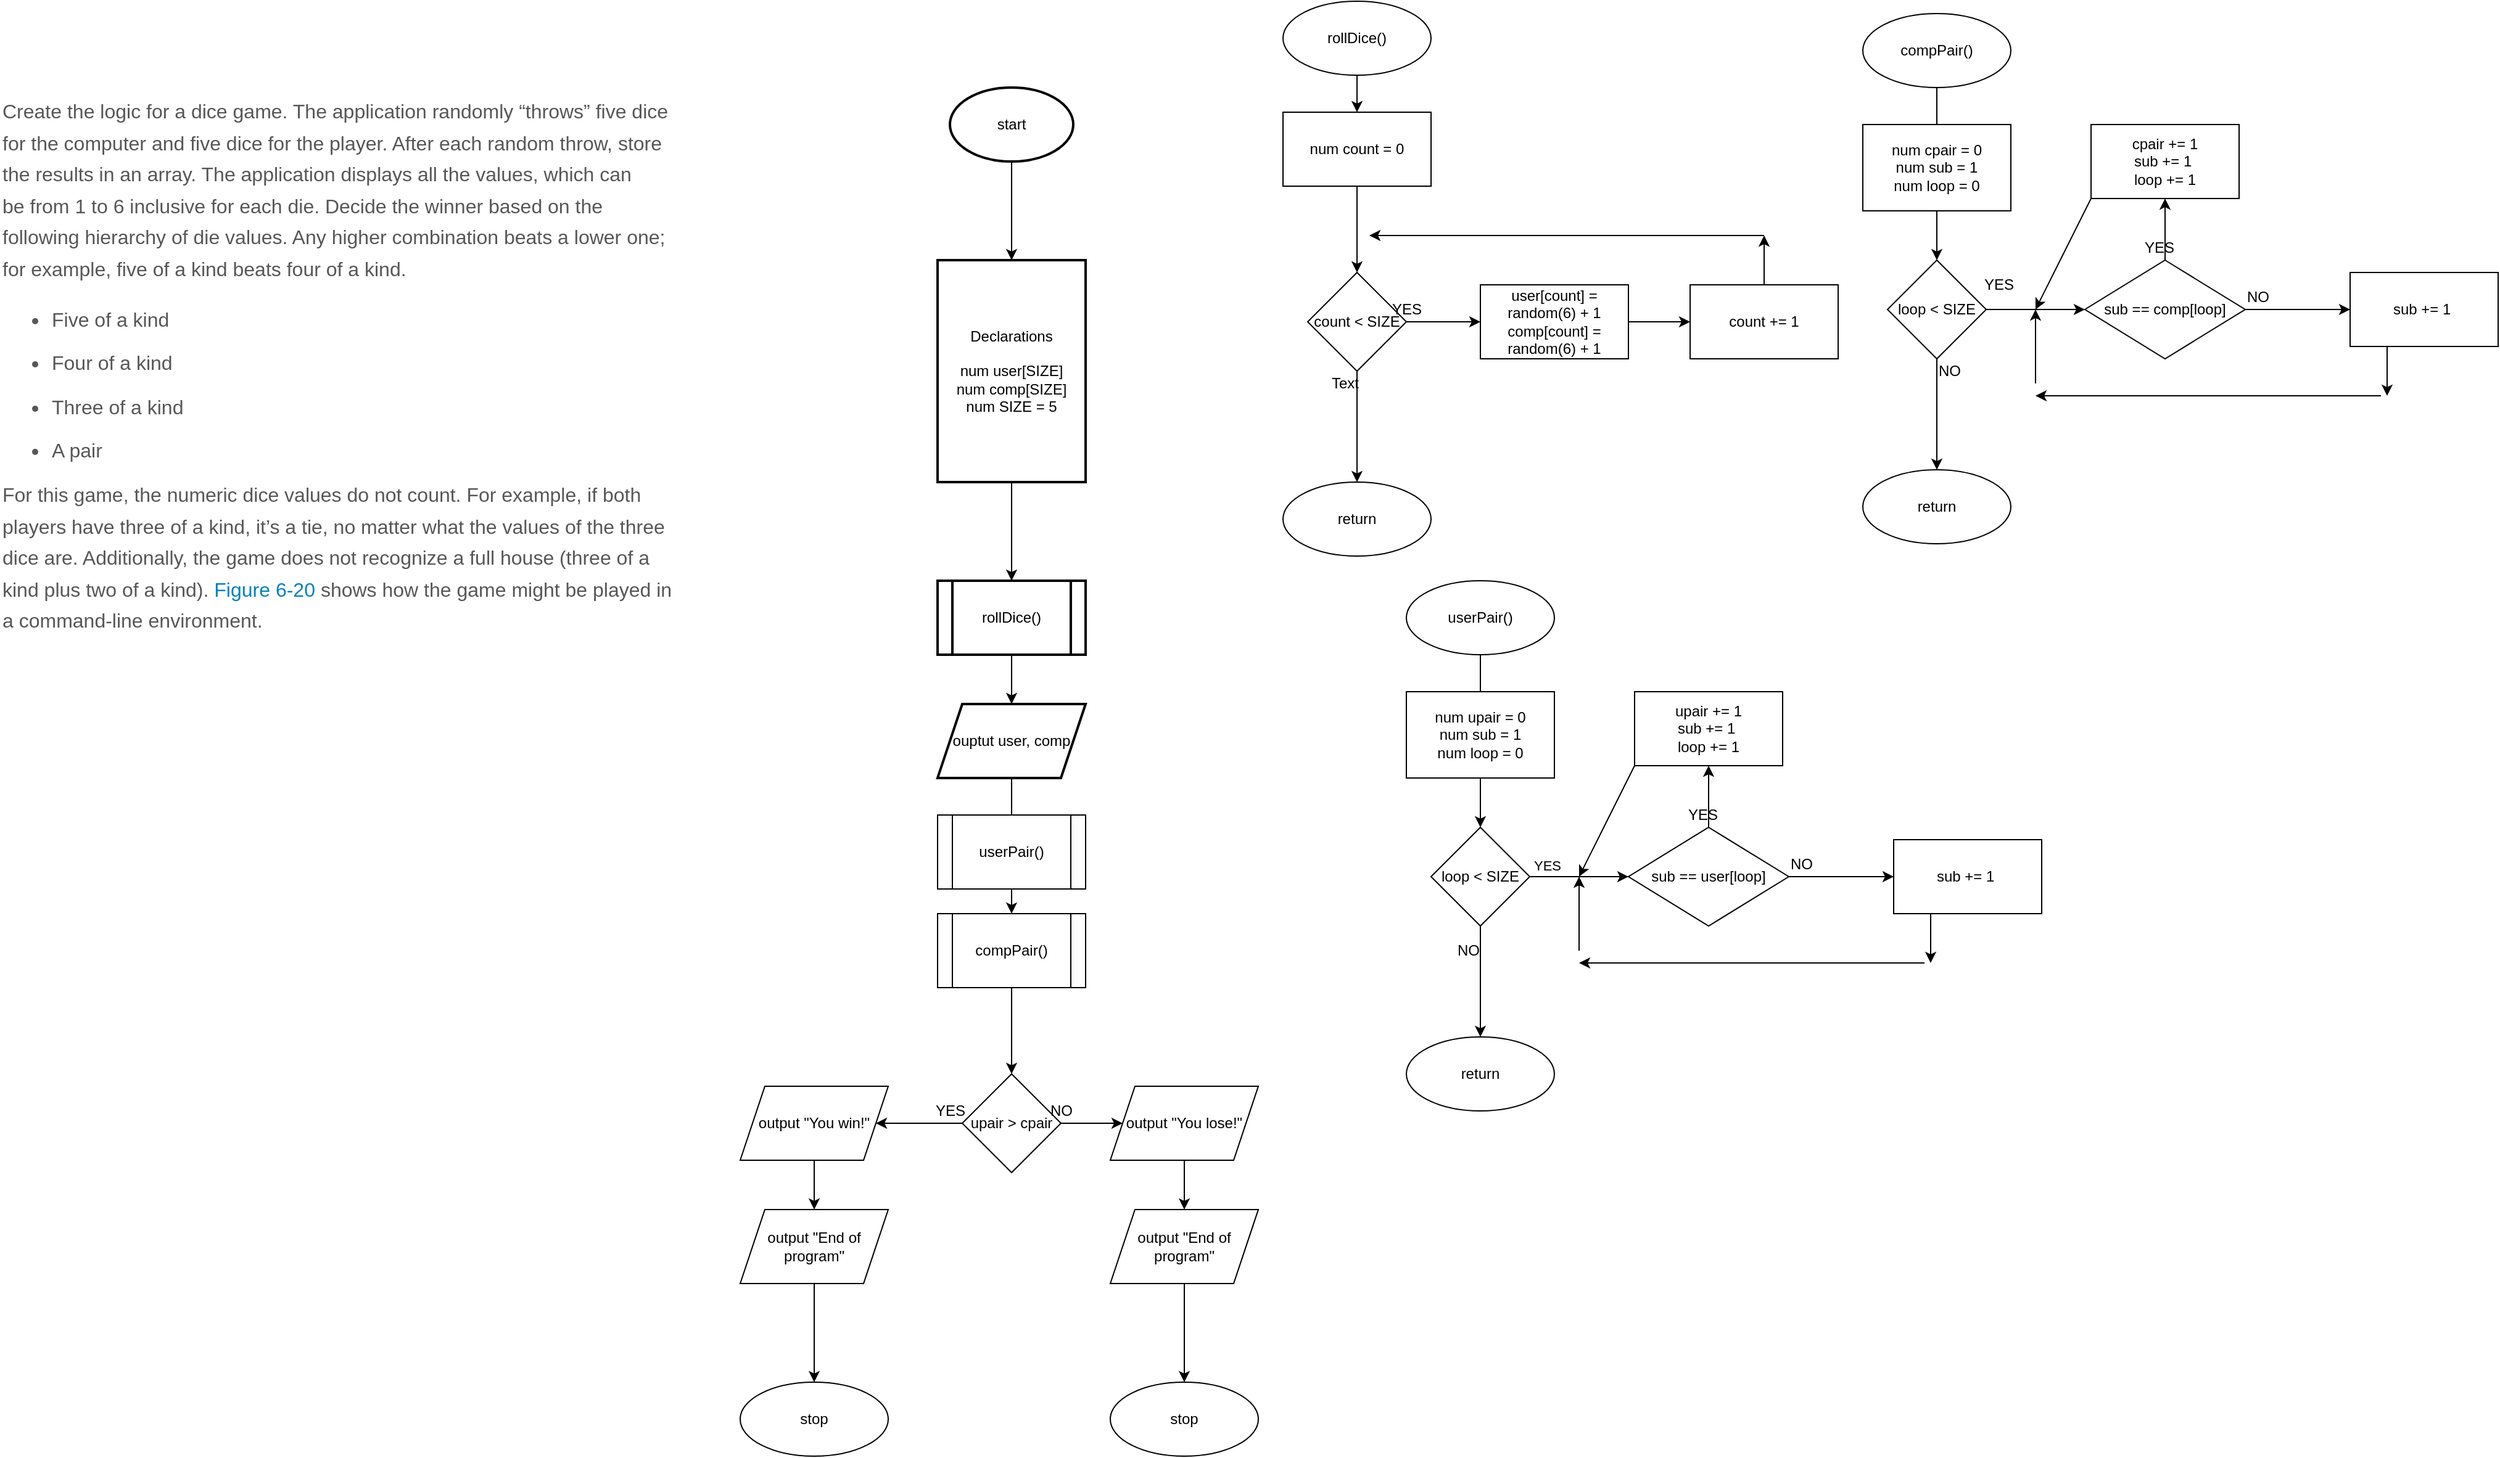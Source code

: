 <mxfile>
    <diagram id="_urfYeZz4llgzVYn_d3q" name="Page-1">
        <mxGraphModel dx="1028" dy="705" grid="1" gridSize="10" guides="1" tooltips="1" connect="1" arrows="1" fold="1" page="1" pageScale="1" pageWidth="850" pageHeight="1100" math="0" shadow="0">
            <root>
                <mxCell id="0"/>
                <mxCell id="1" parent="0"/>
                <mxCell id="2" value="&lt;p id=&quot;JPWLYAYG4M2S3A0FP647&quot; style=&quot;box-sizing: border-box; line-height: 1.6; color: rgb(87, 87, 87); margin: 0px 0px 15px; padding: 0px; font-size: 16px; font-style: normal; font-weight: 400; letter-spacing: normal; text-align: left; text-indent: 0px; text-transform: none; word-spacing: 0px; background-color: rgb(255, 255, 255);&quot;&gt;Create the logic for a dice game. The application randomly “throws” five dice for the computer and five dice for the player. After each random throw, store the results in an array. The application displays all the values, which can be&lt;span&gt;&amp;nbsp;&lt;/span&gt;&lt;a name=&quot;PageEnd_269&quot; style=&quot;box-sizing: border-box ; color: rgb(0 , 129 , 188) ; text-decoration: none ; background-color: transparent ; overflow-wrap: break-word&quot;&gt;&lt;/a&gt;from 1 to 6 inclusive for each die. Decide the winner based on the following hierarchy of die values. Any higher combination beats a lower one; for example, five of a kind beats four of a kind.&lt;/p&gt;&lt;ul id=&quot;SEWCGAPRREYN40RPQ623&quot; style=&quot;box-sizing: border-box; margin: 6px 0px; padding: 0px 0px 0px 40px; list-style: disc; clear: left; color: rgb(87, 87, 87); font-size: 16px; font-style: normal; font-weight: 400; letter-spacing: normal; text-align: left; text-indent: 0px; text-transform: none; word-spacing: 0px; background-color: rgb(255, 255, 255);&quot;&gt;&lt;li id=&quot;KPQW772246V7HD8SR685&quot; style=&quot;box-sizing: border-box ; font-family: , &amp;quot;cambria&amp;quot; , &amp;quot;times new roman&amp;quot; , &amp;quot;times&amp;quot; , serif ; line-height: 1.6 ; color: rgb(87 , 87 , 87) ; margin: 0px 0px 10px ; padding: 0px ; list-style: disc&quot;&gt;&lt;p id=&quot;XFYDAX196YLMY922U800&quot; style=&quot;box-sizing: border-box ; font-family: , &amp;quot;cambria&amp;quot; , &amp;quot;times new roman&amp;quot; , &amp;quot;times&amp;quot; , serif ; line-height: 1.6 ; color: rgb(87 , 87 , 87) ; margin: 0px ; padding: 0px&quot;&gt;Five of a kind&lt;/p&gt;&lt;/li&gt;&lt;li id=&quot;AJNQ6FECLR6195V9W931&quot; style=&quot;box-sizing: border-box ; font-family: , &amp;quot;cambria&amp;quot; , &amp;quot;times new roman&amp;quot; , &amp;quot;times&amp;quot; , serif ; line-height: 1.6 ; color: rgb(87 , 87 , 87) ; margin: 0px 0px 10px ; padding: 0px ; list-style: disc&quot;&gt;&lt;p id=&quot;VWJU2DSKFR54JL54S843&quot; style=&quot;box-sizing: border-box ; font-family: , &amp;quot;cambria&amp;quot; , &amp;quot;times new roman&amp;quot; , &amp;quot;times&amp;quot; , serif ; line-height: 1.6 ; color: rgb(87 , 87 , 87) ; margin: 0px ; padding: 0px&quot;&gt;Four of a kind&lt;/p&gt;&lt;/li&gt;&lt;li id=&quot;DBYFMCZL0V6JC1XRE522&quot; style=&quot;box-sizing: border-box ; font-family: , &amp;quot;cambria&amp;quot; , &amp;quot;times new roman&amp;quot; , &amp;quot;times&amp;quot; , serif ; line-height: 1.6 ; color: rgb(87 , 87 , 87) ; margin: 0px 0px 10px ; padding: 0px ; list-style: disc&quot;&gt;&lt;p id=&quot;KJAS61N8NWXBKLWWJ483&quot; style=&quot;box-sizing: border-box ; font-family: , &amp;quot;cambria&amp;quot; , &amp;quot;times new roman&amp;quot; , &amp;quot;times&amp;quot; , serif ; line-height: 1.6 ; color: rgb(87 , 87 , 87) ; margin: 0px ; padding: 0px&quot;&gt;Three of a kind&lt;/p&gt;&lt;/li&gt;&lt;li id=&quot;MYVT8ZU9FK7J44V7X168&quot; style=&quot;box-sizing: border-box ; font-family: , &amp;quot;cambria&amp;quot; , &amp;quot;times new roman&amp;quot; , &amp;quot;times&amp;quot; , serif ; line-height: 1.6 ; color: rgb(87 , 87 , 87) ; margin: 0px 0px 10px ; padding: 0px ; list-style: disc&quot;&gt;&lt;p id=&quot;RCPSKRFSDUBSGU8YS416&quot; style=&quot;box-sizing: border-box ; font-family: , &amp;quot;cambria&amp;quot; , &amp;quot;times new roman&amp;quot; , &amp;quot;times&amp;quot; , serif ; line-height: 1.6 ; color: rgb(87 , 87 , 87) ; margin: 0px ; padding: 0px&quot;&gt;A pair&lt;/p&gt;&lt;/li&gt;&lt;/ul&gt;&lt;p id=&quot;USSSUNTBB9ZXJYA1P611&quot; style=&quot;box-sizing: border-box; line-height: 1.6; color: rgb(87, 87, 87); margin: 0px 0px 15px; padding: 0px; font-size: 16px; font-style: normal; font-weight: 400; letter-spacing: normal; text-align: left; text-indent: 0px; text-transform: none; word-spacing: 0px; background-color: rgb(255, 255, 255);&quot;&gt;For this game, the numeric dice values do not count. For example, if both players have three of a kind, it’s a tie, no matter what the values of the three dice are. Additionally, the game does not recognize a full house (three of a kind plus two of a kind).&lt;span&gt;&amp;nbsp;&lt;/span&gt;&lt;a style=&quot;box-sizing: border-box ; color: rgb(0 , 129 , 188) ; text-decoration: none ; background-color: transparent ; overflow-wrap: break-word&quot;&gt;Figure 6-20&lt;/a&gt;&lt;span&gt;&amp;nbsp;&lt;/span&gt;shows how the game might be played in a command-line environment.&lt;/p&gt;" style="text;whiteSpace=wrap;html=1;" vertex="1" parent="1">
                    <mxGeometry x="70" y="90" width="550" height="500" as="geometry"/>
                </mxCell>
                <mxCell id="5" value="" style="edgeStyle=none;html=1;" edge="1" parent="1" source="3" target="4">
                    <mxGeometry relative="1" as="geometry"/>
                </mxCell>
                <mxCell id="3" value="start" style="strokeWidth=2;html=1;shape=mxgraph.flowchart.start_1;whiteSpace=wrap;" vertex="1" parent="1">
                    <mxGeometry x="840" y="90" width="100" height="60" as="geometry"/>
                </mxCell>
                <mxCell id="20" value="" style="edgeStyle=none;html=1;" edge="1" parent="1" source="4" target="19">
                    <mxGeometry relative="1" as="geometry"/>
                </mxCell>
                <mxCell id="4" value="Declarations&lt;br&gt;&lt;br&gt;num user[SIZE]&lt;br&gt;num comp[SIZE]&lt;br&gt;num SIZE = 5" style="whiteSpace=wrap;html=1;strokeWidth=2;" vertex="1" parent="1">
                    <mxGeometry x="830" y="230" width="120" height="180" as="geometry"/>
                </mxCell>
                <mxCell id="8" value="" style="edgeStyle=none;html=1;" edge="1" parent="1" source="6" target="7">
                    <mxGeometry relative="1" as="geometry"/>
                </mxCell>
                <mxCell id="6" value="rollDice()" style="ellipse;whiteSpace=wrap;html=1;" vertex="1" parent="1">
                    <mxGeometry x="1110" y="20" width="120" height="60" as="geometry"/>
                </mxCell>
                <mxCell id="10" value="" style="edgeStyle=none;html=1;" edge="1" parent="1" source="7" target="9">
                    <mxGeometry relative="1" as="geometry"/>
                </mxCell>
                <mxCell id="7" value="num count = 0" style="whiteSpace=wrap;html=1;" vertex="1" parent="1">
                    <mxGeometry x="1110" y="110" width="120" height="60" as="geometry"/>
                </mxCell>
                <mxCell id="12" value="" style="edgeStyle=none;html=1;" edge="1" parent="1" source="9" target="11">
                    <mxGeometry relative="1" as="geometry"/>
                </mxCell>
                <mxCell id="14" value="" style="edgeStyle=none;html=1;" edge="1" parent="1" source="9" target="13">
                    <mxGeometry relative="1" as="geometry"/>
                </mxCell>
                <mxCell id="9" value="count &amp;lt; SIZE" style="rhombus;whiteSpace=wrap;html=1;" vertex="1" parent="1">
                    <mxGeometry x="1130" y="240" width="80" height="80" as="geometry"/>
                </mxCell>
                <mxCell id="16" value="" style="edgeStyle=none;html=1;" edge="1" parent="1" source="11" target="15">
                    <mxGeometry relative="1" as="geometry"/>
                </mxCell>
                <mxCell id="11" value="user[count] = random(6) + 1&lt;br&gt;comp[count] = random(6) + 1" style="whiteSpace=wrap;html=1;" vertex="1" parent="1">
                    <mxGeometry x="1270" y="250" width="120" height="60" as="geometry"/>
                </mxCell>
                <mxCell id="13" value="return" style="ellipse;whiteSpace=wrap;html=1;" vertex="1" parent="1">
                    <mxGeometry x="1110" y="410" width="120" height="60" as="geometry"/>
                </mxCell>
                <mxCell id="17" style="edgeStyle=none;html=1;exitX=0.5;exitY=0;exitDx=0;exitDy=0;" edge="1" parent="1" source="15">
                    <mxGeometry relative="1" as="geometry">
                        <mxPoint x="1500" y="210" as="targetPoint"/>
                    </mxGeometry>
                </mxCell>
                <mxCell id="15" value="count += 1" style="whiteSpace=wrap;html=1;" vertex="1" parent="1">
                    <mxGeometry x="1440" y="250" width="120" height="60" as="geometry"/>
                </mxCell>
                <mxCell id="18" value="" style="endArrow=classic;html=1;" edge="1" parent="1">
                    <mxGeometry width="50" height="50" relative="1" as="geometry">
                        <mxPoint x="1500" y="210" as="sourcePoint"/>
                        <mxPoint x="1180" y="210" as="targetPoint"/>
                    </mxGeometry>
                </mxCell>
                <mxCell id="22" value="" style="edgeStyle=none;html=1;" edge="1" parent="1" source="19" target="21">
                    <mxGeometry relative="1" as="geometry"/>
                </mxCell>
                <mxCell id="19" value="rollDice()" style="shape=process;whiteSpace=wrap;html=1;backgroundOutline=1;strokeWidth=2;" vertex="1" parent="1">
                    <mxGeometry x="830" y="490" width="120" height="60" as="geometry"/>
                </mxCell>
                <mxCell id="24" value="" style="edgeStyle=none;html=1;startArrow=none;" edge="1" parent="1" source="31">
                    <mxGeometry relative="1" as="geometry">
                        <mxPoint x="890" y="720" as="targetPoint"/>
                    </mxGeometry>
                </mxCell>
                <mxCell id="21" value="ouptut user, comp" style="shape=parallelogram;perimeter=parallelogramPerimeter;whiteSpace=wrap;html=1;fixedSize=1;strokeWidth=2;" vertex="1" parent="1">
                    <mxGeometry x="830" y="590" width="120" height="60" as="geometry"/>
                </mxCell>
                <mxCell id="27" value="" style="edgeStyle=none;html=1;" edge="1" parent="1" source="25">
                    <mxGeometry relative="1" as="geometry">
                        <mxPoint x="1270" y="590" as="targetPoint"/>
                    </mxGeometry>
                </mxCell>
                <mxCell id="25" value="userPair()" style="ellipse;whiteSpace=wrap;html=1;" vertex="1" parent="1">
                    <mxGeometry x="1210" y="490" width="120" height="60" as="geometry"/>
                </mxCell>
                <mxCell id="30" value="" style="edgeStyle=none;html=1;" edge="1" parent="1" source="28" target="29">
                    <mxGeometry relative="1" as="geometry"/>
                </mxCell>
                <mxCell id="28" value="num upair = 0&lt;br&gt;num sub = 1&lt;br&gt;num loop = 0" style="whiteSpace=wrap;html=1;" vertex="1" parent="1">
                    <mxGeometry x="1210" y="580" width="120" height="70" as="geometry"/>
                </mxCell>
                <mxCell id="33" value="" style="edgeStyle=none;html=1;" edge="1" parent="1" source="29" target="32">
                    <mxGeometry relative="1" as="geometry"/>
                </mxCell>
                <mxCell id="84" value="YES" style="edgeLabel;html=1;align=center;verticalAlign=middle;resizable=0;points=[];" vertex="1" connectable="0" parent="33">
                    <mxGeometry x="-0.667" y="9" relative="1" as="geometry">
                        <mxPoint as="offset"/>
                    </mxGeometry>
                </mxCell>
                <mxCell id="45" value="" style="edgeStyle=none;html=1;" edge="1" parent="1" source="29" target="44">
                    <mxGeometry relative="1" as="geometry"/>
                </mxCell>
                <mxCell id="29" value="loop &amp;lt; SIZE" style="rhombus;whiteSpace=wrap;html=1;" vertex="1" parent="1">
                    <mxGeometry x="1230" y="690" width="80" height="80" as="geometry"/>
                </mxCell>
                <mxCell id="66" value="" style="edgeStyle=none;html=1;" edge="1" parent="1" source="31" target="65">
                    <mxGeometry relative="1" as="geometry"/>
                </mxCell>
                <mxCell id="35" value="" style="edgeStyle=none;html=1;" edge="1" parent="1" source="32" target="34">
                    <mxGeometry relative="1" as="geometry"/>
                </mxCell>
                <mxCell id="39" value="" style="edgeStyle=none;html=1;" edge="1" parent="1" source="32" target="38">
                    <mxGeometry relative="1" as="geometry"/>
                </mxCell>
                <mxCell id="32" value="sub == user[loop]" style="rhombus;whiteSpace=wrap;html=1;" vertex="1" parent="1">
                    <mxGeometry x="1390" y="690" width="130" height="80" as="geometry"/>
                </mxCell>
                <mxCell id="36" style="edgeStyle=none;html=1;exitX=0;exitY=1;exitDx=0;exitDy=0;" edge="1" parent="1" source="34">
                    <mxGeometry relative="1" as="geometry">
                        <mxPoint x="1350" y="730" as="targetPoint"/>
                    </mxGeometry>
                </mxCell>
                <mxCell id="34" value="upair += 1&lt;br&gt;sub += 1&amp;nbsp;&lt;br&gt;loop += 1" style="whiteSpace=wrap;html=1;" vertex="1" parent="1">
                    <mxGeometry x="1395" y="580" width="120" height="60" as="geometry"/>
                </mxCell>
                <mxCell id="37" value="YES" style="text;html=1;align=center;verticalAlign=middle;resizable=0;points=[];autosize=1;strokeColor=none;fillColor=none;" vertex="1" parent="1">
                    <mxGeometry x="1430" y="670" width="40" height="20" as="geometry"/>
                </mxCell>
                <mxCell id="41" style="edgeStyle=none;html=1;exitX=0.25;exitY=1;exitDx=0;exitDy=0;" edge="1" parent="1" source="38">
                    <mxGeometry relative="1" as="geometry">
                        <mxPoint x="1635" y="800" as="targetPoint"/>
                    </mxGeometry>
                </mxCell>
                <mxCell id="38" value="sub += 1&amp;nbsp;" style="whiteSpace=wrap;html=1;" vertex="1" parent="1">
                    <mxGeometry x="1605" y="700" width="120" height="60" as="geometry"/>
                </mxCell>
                <mxCell id="40" value="NO" style="text;html=1;align=center;verticalAlign=middle;resizable=0;points=[];autosize=1;strokeColor=none;fillColor=none;" vertex="1" parent="1">
                    <mxGeometry x="1515" y="710" width="30" height="20" as="geometry"/>
                </mxCell>
                <mxCell id="42" value="" style="endArrow=classic;html=1;" edge="1" parent="1">
                    <mxGeometry width="50" height="50" relative="1" as="geometry">
                        <mxPoint x="1630" y="800" as="sourcePoint"/>
                        <mxPoint x="1350" y="800" as="targetPoint"/>
                    </mxGeometry>
                </mxCell>
                <mxCell id="43" value="" style="endArrow=classic;html=1;" edge="1" parent="1">
                    <mxGeometry width="50" height="50" relative="1" as="geometry">
                        <mxPoint x="1350" y="790" as="sourcePoint"/>
                        <mxPoint x="1350" y="730" as="targetPoint"/>
                    </mxGeometry>
                </mxCell>
                <mxCell id="44" value="return" style="ellipse;whiteSpace=wrap;html=1;" vertex="1" parent="1">
                    <mxGeometry x="1210" y="860" width="120" height="60" as="geometry"/>
                </mxCell>
                <mxCell id="46" value="" style="edgeStyle=none;html=1;" edge="1" parent="1" source="47">
                    <mxGeometry relative="1" as="geometry">
                        <mxPoint x="1640" y="130" as="targetPoint"/>
                    </mxGeometry>
                </mxCell>
                <mxCell id="47" value="compPair()" style="ellipse;whiteSpace=wrap;html=1;" vertex="1" parent="1">
                    <mxGeometry x="1580" y="30" width="120" height="60" as="geometry"/>
                </mxCell>
                <mxCell id="48" value="" style="edgeStyle=none;html=1;" edge="1" parent="1" source="49" target="52">
                    <mxGeometry relative="1" as="geometry"/>
                </mxCell>
                <mxCell id="49" value="num cpair = 0&lt;br&gt;num sub = 1&lt;br&gt;num loop = 0" style="whiteSpace=wrap;html=1;" vertex="1" parent="1">
                    <mxGeometry x="1580" y="120" width="120" height="70" as="geometry"/>
                </mxCell>
                <mxCell id="50" value="" style="edgeStyle=none;html=1;" edge="1" parent="1" source="52" target="55">
                    <mxGeometry relative="1" as="geometry"/>
                </mxCell>
                <mxCell id="51" value="" style="edgeStyle=none;html=1;" edge="1" parent="1" source="52" target="64">
                    <mxGeometry relative="1" as="geometry"/>
                </mxCell>
                <mxCell id="52" value="loop &amp;lt; SIZE" style="rhombus;whiteSpace=wrap;html=1;" vertex="1" parent="1">
                    <mxGeometry x="1600" y="230" width="80" height="80" as="geometry"/>
                </mxCell>
                <mxCell id="53" value="" style="edgeStyle=none;html=1;" edge="1" parent="1" source="55" target="57">
                    <mxGeometry relative="1" as="geometry"/>
                </mxCell>
                <mxCell id="54" value="" style="edgeStyle=none;html=1;" edge="1" parent="1" source="55" target="60">
                    <mxGeometry relative="1" as="geometry"/>
                </mxCell>
                <mxCell id="55" value="sub == comp[loop]" style="rhombus;whiteSpace=wrap;html=1;" vertex="1" parent="1">
                    <mxGeometry x="1760" y="230" width="130" height="80" as="geometry"/>
                </mxCell>
                <mxCell id="56" style="edgeStyle=none;html=1;exitX=0;exitY=1;exitDx=0;exitDy=0;" edge="1" parent="1" source="57">
                    <mxGeometry relative="1" as="geometry">
                        <mxPoint x="1720" y="270" as="targetPoint"/>
                    </mxGeometry>
                </mxCell>
                <mxCell id="57" value="cpair += 1&lt;br&gt;sub += 1&amp;nbsp;&lt;br&gt;loop += 1" style="whiteSpace=wrap;html=1;" vertex="1" parent="1">
                    <mxGeometry x="1765" y="120" width="120" height="60" as="geometry"/>
                </mxCell>
                <mxCell id="58" value="YES" style="text;html=1;align=center;verticalAlign=middle;resizable=0;points=[];autosize=1;strokeColor=none;fillColor=none;" vertex="1" parent="1">
                    <mxGeometry x="1800" y="210" width="40" height="20" as="geometry"/>
                </mxCell>
                <mxCell id="59" style="edgeStyle=none;html=1;exitX=0.25;exitY=1;exitDx=0;exitDy=0;" edge="1" parent="1" source="60">
                    <mxGeometry relative="1" as="geometry">
                        <mxPoint x="2005" y="340" as="targetPoint"/>
                    </mxGeometry>
                </mxCell>
                <mxCell id="60" value="sub += 1&amp;nbsp;" style="whiteSpace=wrap;html=1;" vertex="1" parent="1">
                    <mxGeometry x="1975" y="240" width="120" height="60" as="geometry"/>
                </mxCell>
                <mxCell id="61" value="NO" style="text;html=1;align=center;verticalAlign=middle;resizable=0;points=[];autosize=1;strokeColor=none;fillColor=none;" vertex="1" parent="1">
                    <mxGeometry x="1885" y="250" width="30" height="20" as="geometry"/>
                </mxCell>
                <mxCell id="62" value="" style="endArrow=classic;html=1;" edge="1" parent="1">
                    <mxGeometry width="50" height="50" relative="1" as="geometry">
                        <mxPoint x="2000" y="340" as="sourcePoint"/>
                        <mxPoint x="1720" y="340" as="targetPoint"/>
                    </mxGeometry>
                </mxCell>
                <mxCell id="63" value="" style="endArrow=classic;html=1;" edge="1" parent="1">
                    <mxGeometry width="50" height="50" relative="1" as="geometry">
                        <mxPoint x="1720" y="330" as="sourcePoint"/>
                        <mxPoint x="1720" y="270" as="targetPoint"/>
                    </mxGeometry>
                </mxCell>
                <mxCell id="64" value="return" style="ellipse;whiteSpace=wrap;html=1;" vertex="1" parent="1">
                    <mxGeometry x="1580" y="400" width="120" height="60" as="geometry"/>
                </mxCell>
                <mxCell id="69" value="" style="edgeStyle=none;html=1;" edge="1" parent="1" source="65" target="68">
                    <mxGeometry relative="1" as="geometry"/>
                </mxCell>
                <mxCell id="65" value="compPair()" style="shape=process;whiteSpace=wrap;html=1;backgroundOutline=1;" vertex="1" parent="1">
                    <mxGeometry x="830" y="760" width="120" height="60" as="geometry"/>
                </mxCell>
                <mxCell id="31" value="userPair()" style="shape=process;whiteSpace=wrap;html=1;backgroundOutline=1;" vertex="1" parent="1">
                    <mxGeometry x="830" y="680" width="120" height="60" as="geometry"/>
                </mxCell>
                <mxCell id="67" value="" style="edgeStyle=none;html=1;endArrow=none;" edge="1" parent="1" source="21" target="31">
                    <mxGeometry relative="1" as="geometry">
                        <mxPoint x="890" y="650" as="sourcePoint"/>
                        <mxPoint x="890" y="720" as="targetPoint"/>
                    </mxGeometry>
                </mxCell>
                <mxCell id="71" value="" style="edgeStyle=none;html=1;" edge="1" parent="1" source="68" target="70">
                    <mxGeometry relative="1" as="geometry"/>
                </mxCell>
                <mxCell id="82" value="" style="edgeStyle=none;html=1;" edge="1" parent="1" source="68" target="78">
                    <mxGeometry relative="1" as="geometry"/>
                </mxCell>
                <mxCell id="68" value="upair &amp;gt; cpair" style="rhombus;whiteSpace=wrap;html=1;" vertex="1" parent="1">
                    <mxGeometry x="850" y="890" width="80" height="80" as="geometry"/>
                </mxCell>
                <mxCell id="73" value="" style="edgeStyle=none;html=1;" edge="1" parent="1" source="70" target="72">
                    <mxGeometry relative="1" as="geometry"/>
                </mxCell>
                <mxCell id="70" value="output &quot;You win!&quot;" style="shape=parallelogram;perimeter=parallelogramPerimeter;whiteSpace=wrap;html=1;fixedSize=1;" vertex="1" parent="1">
                    <mxGeometry x="670" y="900" width="120" height="60" as="geometry"/>
                </mxCell>
                <mxCell id="75" value="" style="edgeStyle=none;html=1;" edge="1" parent="1" source="72" target="74">
                    <mxGeometry relative="1" as="geometry"/>
                </mxCell>
                <mxCell id="72" value="output &quot;End of program&quot;" style="shape=parallelogram;perimeter=parallelogramPerimeter;whiteSpace=wrap;html=1;fixedSize=1;" vertex="1" parent="1">
                    <mxGeometry x="670" y="1000" width="120" height="60" as="geometry"/>
                </mxCell>
                <mxCell id="74" value="stop" style="ellipse;whiteSpace=wrap;html=1;" vertex="1" parent="1">
                    <mxGeometry x="670" y="1140" width="120" height="60" as="geometry"/>
                </mxCell>
                <mxCell id="76" value="YES" style="text;html=1;align=center;verticalAlign=middle;resizable=0;points=[];autosize=1;strokeColor=none;fillColor=none;" vertex="1" parent="1">
                    <mxGeometry x="820" y="910" width="40" height="20" as="geometry"/>
                </mxCell>
                <mxCell id="77" value="" style="edgeStyle=none;html=1;" edge="1" parent="1" source="78" target="80">
                    <mxGeometry relative="1" as="geometry"/>
                </mxCell>
                <mxCell id="78" value="output &quot;You lose!&quot;" style="shape=parallelogram;perimeter=parallelogramPerimeter;whiteSpace=wrap;html=1;fixedSize=1;" vertex="1" parent="1">
                    <mxGeometry x="970" y="900" width="120" height="60" as="geometry"/>
                </mxCell>
                <mxCell id="79" value="" style="edgeStyle=none;html=1;" edge="1" parent="1" source="80" target="81">
                    <mxGeometry relative="1" as="geometry"/>
                </mxCell>
                <mxCell id="80" value="output &quot;End of program&quot;" style="shape=parallelogram;perimeter=parallelogramPerimeter;whiteSpace=wrap;html=1;fixedSize=1;" vertex="1" parent="1">
                    <mxGeometry x="970" y="1000" width="120" height="60" as="geometry"/>
                </mxCell>
                <mxCell id="81" value="stop" style="ellipse;whiteSpace=wrap;html=1;" vertex="1" parent="1">
                    <mxGeometry x="970" y="1140" width="120" height="60" as="geometry"/>
                </mxCell>
                <mxCell id="83" value="NO" style="text;html=1;align=center;verticalAlign=middle;resizable=0;points=[];autosize=1;strokeColor=none;fillColor=none;" vertex="1" parent="1">
                    <mxGeometry x="915" y="910" width="30" height="20" as="geometry"/>
                </mxCell>
                <mxCell id="85" value="NO" style="text;html=1;align=center;verticalAlign=middle;resizable=0;points=[];autosize=1;strokeColor=none;fillColor=none;" vertex="1" parent="1">
                    <mxGeometry x="1245" y="780" width="30" height="20" as="geometry"/>
                </mxCell>
                <mxCell id="86" value="YES" style="text;html=1;align=center;verticalAlign=middle;resizable=0;points=[];autosize=1;strokeColor=none;fillColor=none;" vertex="1" parent="1">
                    <mxGeometry x="1670" y="240" width="40" height="20" as="geometry"/>
                </mxCell>
                <mxCell id="87" value="NO" style="text;html=1;align=center;verticalAlign=middle;resizable=0;points=[];autosize=1;strokeColor=none;fillColor=none;" vertex="1" parent="1">
                    <mxGeometry x="1635" y="310" width="30" height="20" as="geometry"/>
                </mxCell>
                <mxCell id="88" value="YES" style="text;html=1;align=center;verticalAlign=middle;resizable=0;points=[];autosize=1;strokeColor=none;fillColor=none;" vertex="1" parent="1">
                    <mxGeometry x="1190" y="260" width="40" height="20" as="geometry"/>
                </mxCell>
                <mxCell id="89" value="Text" style="text;html=1;align=center;verticalAlign=middle;resizable=0;points=[];autosize=1;strokeColor=none;fillColor=none;" vertex="1" parent="1">
                    <mxGeometry x="1140" y="320" width="40" height="20" as="geometry"/>
                </mxCell>
            </root>
        </mxGraphModel>
    </diagram>
</mxfile>